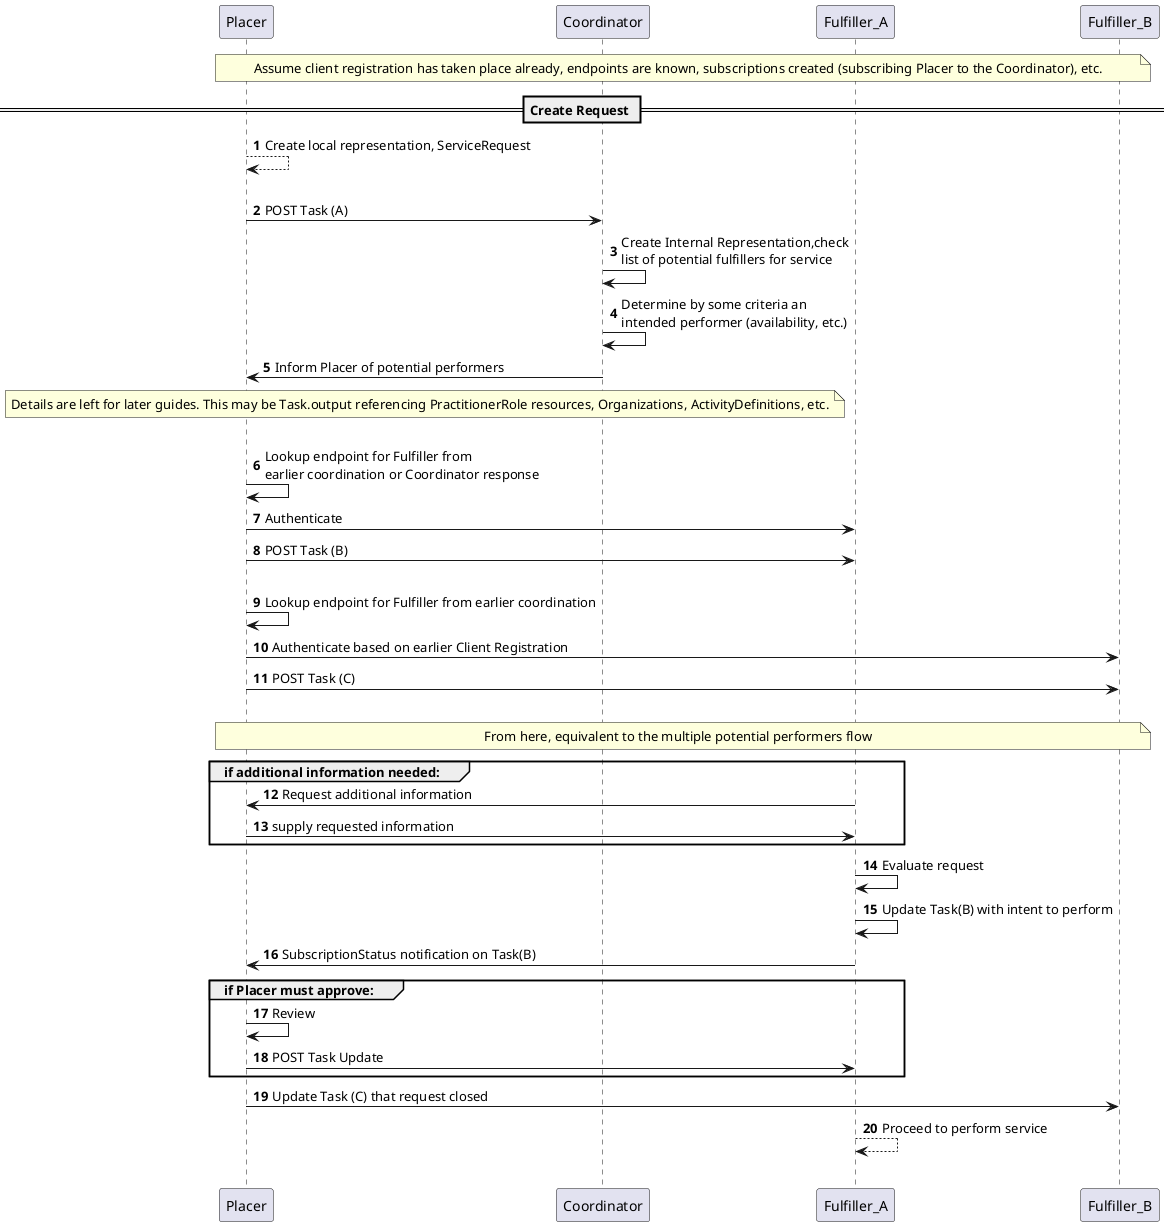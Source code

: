 @startuml
autonumber

participant Placer order 10
participant Coordinator order 20
participant Fulfiller_A order 30 
participant Fulfiller_B order 40

note over Placer,Fulfiller_B: Assume client registration has taken place already, endpoints are known, subscriptions created (subscribing Placer to the Coordinator), etc. 

== Create Request ==

Placer --> Placer : Create local representation, ServiceRequest

||20||

Placer -> Coordinator: POST Task (A)

Coordinator -> Coordinator: Create Internal Representation,check\nlist of potential fulfillers for service

Coordinator -> Coordinator: Determine by some criteria an\nintended performer (availability, etc.)

Coordinator -> Placer: Inform Placer of potential performers
note over Placer, Coordinator: Details are left for later guides. This may be Task.output referencing PractitionerRole resources, Organizations, ActivityDefinitions, etc.  

||20||
Placer -> Placer: Lookup endpoint for Fulfiller from\nearlier coordination or Coordinator response

Placer -> Fulfiller_A: Authenticate

Placer -> Fulfiller_A: POST Task (B)
||20||
Placer -> Placer: Lookup endpoint for Fulfiller from earlier coordination
Placer -> Fulfiller_B: Authenticate based on earlier Client Registration

Placer -> Fulfiller_B: POST Task (C)
||20||
note over Placer, Fulfiller_B: From here, equivalent to the multiple potential performers flow

group if additional information needed:

    Fulfiller_A -> Placer: Request additional information
    Placer -> Fulfiller_A: supply requested information
end

Fulfiller_A -> Fulfiller_A: Evaluate request

Fulfiller_A -> Fulfiller_A: Update Task(B) with intent to perform

Fulfiller_A -> Placer: SubscriptionStatus notification on Task(B)

group if Placer must approve:

    Placer -> Placer: Review
    Placer -> Fulfiller_A: POST Task Update
end

Placer -> Fulfiller_B: Update Task (C) that request closed

Fulfiller_A --> Fulfiller_A: Proceed to perform service

||20||
@enduml
